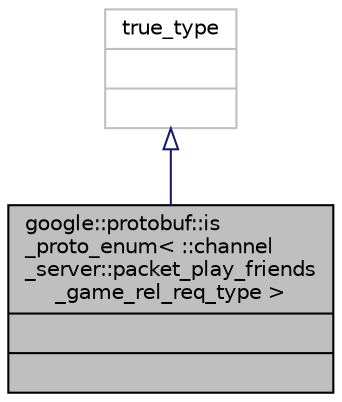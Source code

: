 digraph "google::protobuf::is_proto_enum&lt; ::channel_server::packet_play_friends_game_rel_req_type &gt;"
{
  edge [fontname="Helvetica",fontsize="10",labelfontname="Helvetica",labelfontsize="10"];
  node [fontname="Helvetica",fontsize="10",shape=record];
  Node0 [label="{google::protobuf::is\l_proto_enum\< ::channel\l_server::packet_play_friends\l_game_rel_req_type \>\n||}",height=0.2,width=0.4,color="black", fillcolor="grey75", style="filled", fontcolor="black"];
  Node1 -> Node0 [dir="back",color="midnightblue",fontsize="10",style="solid",arrowtail="onormal",fontname="Helvetica"];
  Node1 [label="{true_type\n||}",height=0.2,width=0.4,color="grey75", fillcolor="white", style="filled"];
}

